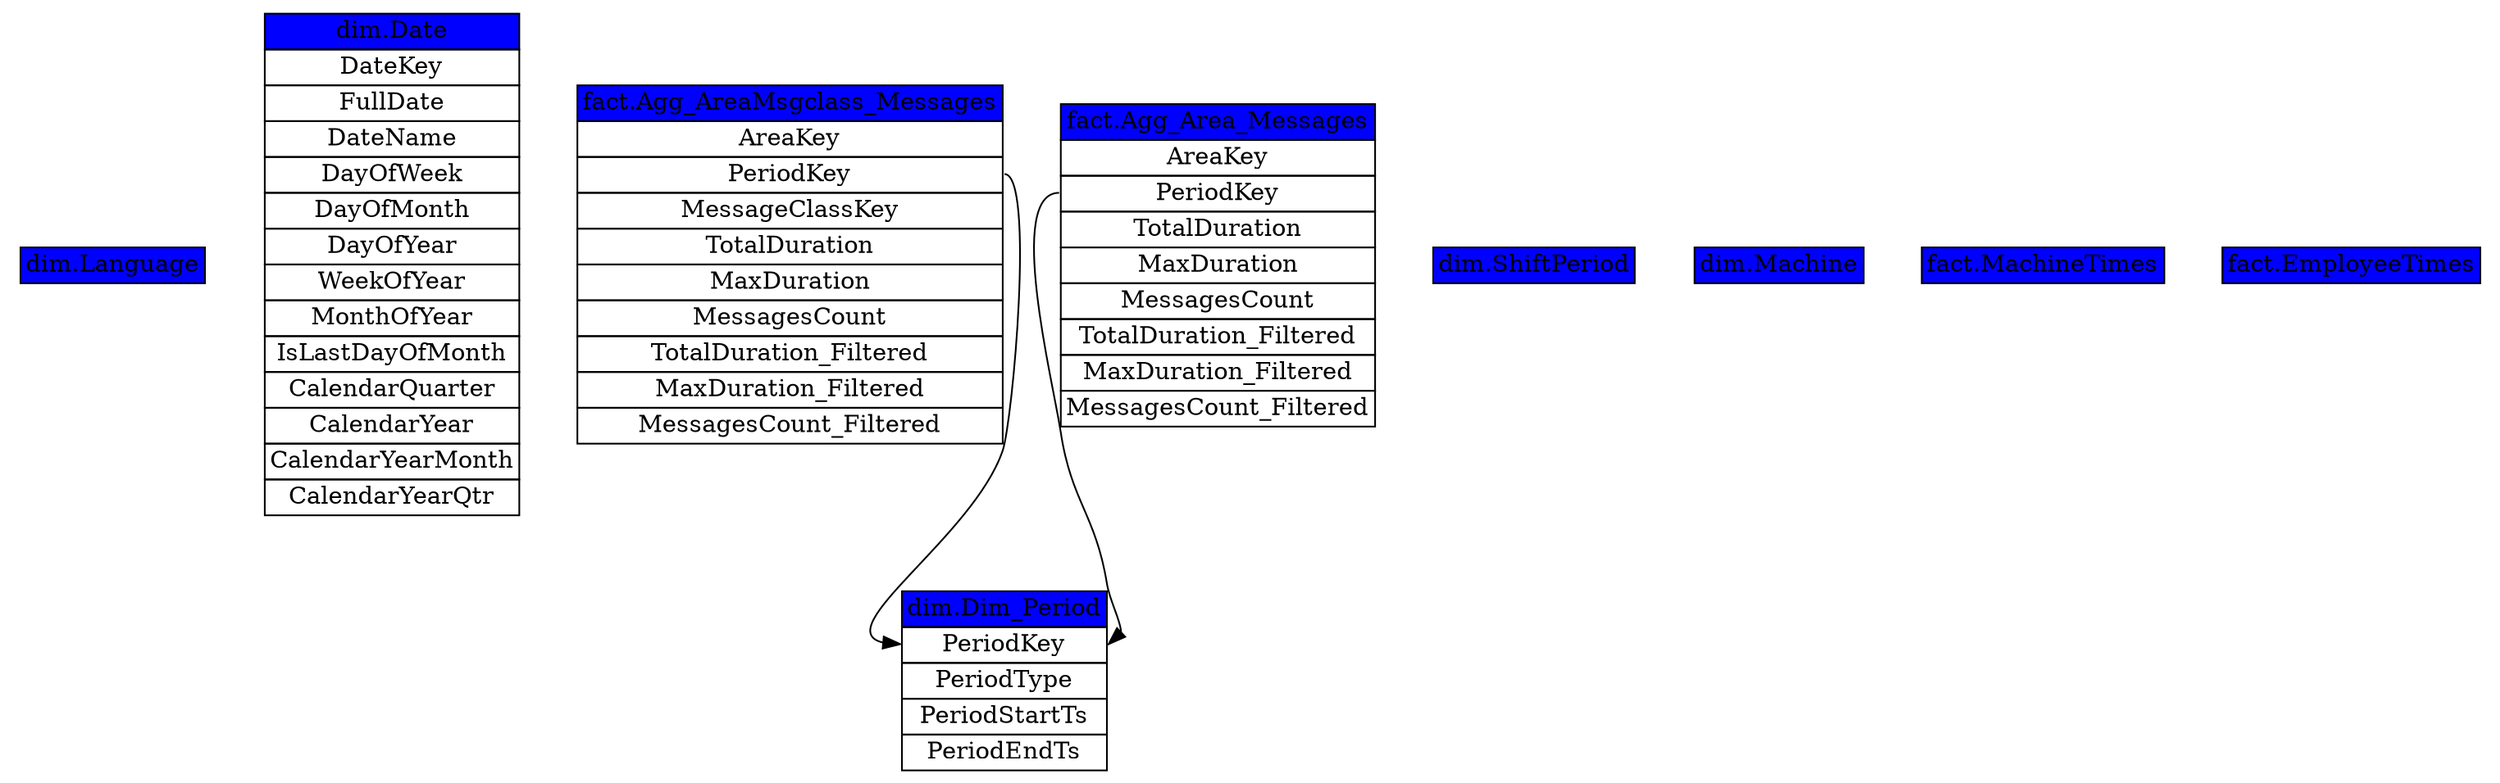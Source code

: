 digraph g {
	node [height=.1 shape=none]
	"dim.Language" [label=<<table border="0" cellspacing="0"><tr><td border="1" bgcolor="blue">dim.Language</td></tr></table>>]
	"dim.Date" [label=<<table border="0" cellspacing="0"><tr><td border="1" bgcolor="blue">dim.Date</td></tr><tr><td port="DateKey" border="1">DateKey</td></tr><tr><td port="FullDate" border="1">FullDate</td></tr><tr><td port="DateName" border="1">DateName</td></tr><tr><td port="DayOfWeek" border="1">DayOfWeek</td></tr><tr><td port="DayOfMonth" border="1">DayOfMonth</td></tr><tr><td port="DayOfYear" border="1">DayOfYear</td></tr><tr><td port="WeekOfYear" border="1">WeekOfYear</td></tr><tr><td port="MonthOfYear" border="1">MonthOfYear</td></tr><tr><td port="IsLastDayOfMonth" border="1">IsLastDayOfMonth</td></tr><tr><td port="CalendarQuarter" border="1">CalendarQuarter</td></tr><tr><td port="CalendarYear" border="1">CalendarYear</td></tr><tr><td port="CalendarYearMonth" border="1">CalendarYearMonth</td></tr><tr><td port="CalendarYearQtr" border="1">CalendarYearQtr</td></tr></table>>]
	"fact.Agg_AreaMsgclass_Messages" [label=<<table border="0" cellspacing="0"><tr><td border="1" bgcolor="blue">fact.Agg_AreaMsgclass_Messages</td></tr><tr><td port="AreaKey" border="1">AreaKey</td></tr><tr><td port="PeriodKey" border="1">PeriodKey</td></tr><tr><td port="MessageClassKey" border="1">MessageClassKey</td></tr><tr><td port="TotalDuration" border="1">TotalDuration</td></tr><tr><td port="MaxDuration" border="1">MaxDuration</td></tr><tr><td port="MessagesCount" border="1">MessagesCount</td></tr><tr><td port="TotalDuration_Filtered" border="1">TotalDuration_Filtered</td></tr><tr><td port="MaxDuration_Filtered" border="1">MaxDuration_Filtered</td></tr><tr><td port="MessagesCount_Filtered" border="1">MessagesCount_Filtered</td></tr></table>>]
	"fact.Agg_Area_Messages" [label=<<table border="0" cellspacing="0"><tr><td border="1" bgcolor="blue">fact.Agg_Area_Messages</td></tr><tr><td port="AreaKey" border="1">AreaKey</td></tr><tr><td port="PeriodKey" border="1">PeriodKey</td></tr><tr><td port="TotalDuration" border="1">TotalDuration</td></tr><tr><td port="MaxDuration" border="1">MaxDuration</td></tr><tr><td port="MessagesCount" border="1">MessagesCount</td></tr><tr><td port="TotalDuration_Filtered" border="1">TotalDuration_Filtered</td></tr><tr><td port="MaxDuration_Filtered" border="1">MaxDuration_Filtered</td></tr><tr><td port="MessagesCount_Filtered" border="1">MessagesCount_Filtered</td></tr></table>>]
	"dim.Dim_Period" [label=<<table border="0" cellspacing="0"><tr><td border="1" bgcolor="blue">dim.Dim_Period</td></tr><tr><td port="PeriodKey" border="1">PeriodKey</td></tr><tr><td port="PeriodType" border="1">PeriodType</td></tr><tr><td port="PeriodStartTs" border="1">PeriodStartTs</td></tr><tr><td port="PeriodEndTs" border="1">PeriodEndTs</td></tr></table>>]
	"dim.ShiftPeriod" [label=<<table border="0" cellspacing="0"><tr><td border="1" bgcolor="blue">dim.ShiftPeriod</td></tr></table>>]
	"dim.Machine" [label=<<table border="0" cellspacing="0"><tr><td border="1" bgcolor="blue">dim.Machine</td></tr></table>>]
	"fact.MachineTimes" [label=<<table border="0" cellspacing="0"><tr><td border="1" bgcolor="blue">fact.MachineTimes</td></tr></table>>]
	"fact.EmployeeTimes" [label=<<table border="0" cellspacing="0"><tr><td border="1" bgcolor="blue">fact.EmployeeTimes</td></tr></table>>]
	"fact.Agg_AreaMsgclass_Messages":PeriodKey -> "dim.Dim_Period":PeriodKey
	"fact.Agg_Area_Messages":PeriodKey -> "dim.Dim_Period":PeriodKey
}
